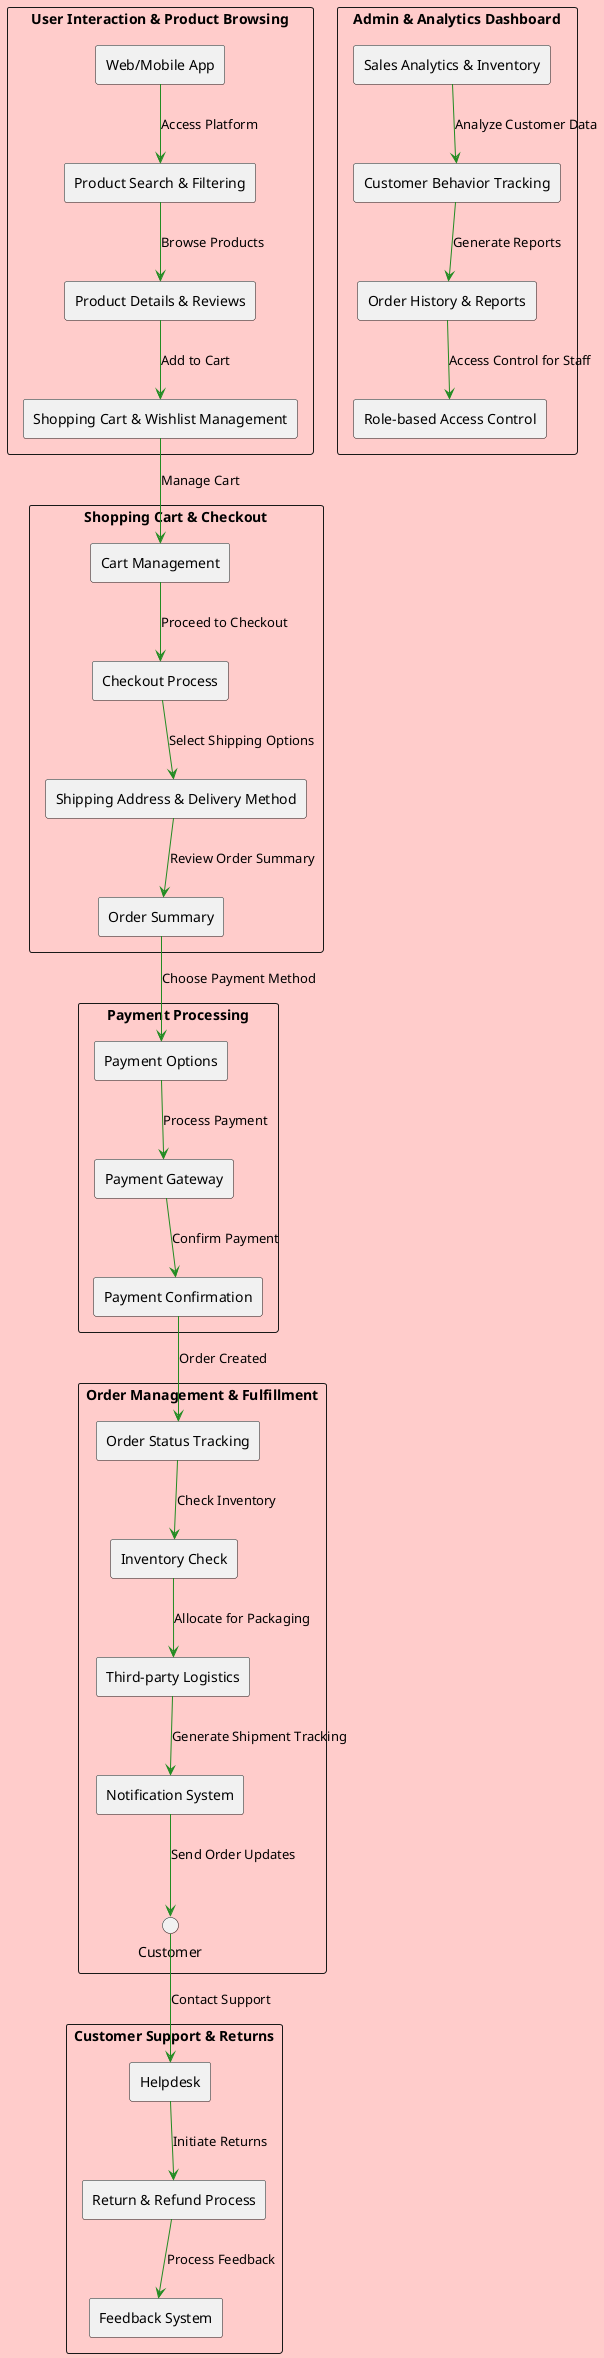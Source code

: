 @startuml
skinparam backgroundColor #E6E6FA
skinparam arrowColor #228B22
skinparam packageStyle rectangle

' Define colors for different modules
!define USER_INTERACTION_LIGHT_BLUE #ADD8E6
!define CHECKOUT_LIGHT_GREEN #90EE90
!define PAYMENT_LIGHT_YELLOW #FFFFE0
!define ORDER_MANAGEMENT_LIGHT_ORANGE #FFCC99
!define CUSTOMER_SUPPORT_LIGHT_GREY #D3D3D3
!define ADMIN_ANALYTICS_LIGHT_RED #FFCCCB

package "User Interaction & Product Browsing" {
    skinparam backgroundColor USER_INTERACTION_LIGHT_BLUE
    rectangle "Web/Mobile App" as UserApp
    rectangle "Product Search & Filtering" as Search
    rectangle "Product Details & Reviews" as ProductDetails
    rectangle "Shopping Cart & Wishlist Management" as CartManagement

    UserApp --> Search : "Access Platform"
    Search --> ProductDetails : "Browse Products"
    ProductDetails --> CartManagement : "Add to Cart"
}
    
package "Shopping Cart & Checkout" {
    skinparam backgroundColor CHECKOUT_LIGHT_GREEN
    rectangle "Cart Management" as Cart
    rectangle "Checkout Process" as Checkout
    rectangle "Shipping Address & Delivery Method" as Shipping
    rectangle "Order Summary" as Summary

    CartManagement --> Cart : "Manage Cart"
    Cart --> Checkout : "Proceed to Checkout"
    Checkout --> Shipping : "Select Shipping Options"
    Shipping --> Summary : "Review Order Summary"
}

package "Payment Processing" {
    skinparam backgroundColor PAYMENT_LIGHT_YELLOW
    rectangle "Payment Options" as PaymentOptions
    rectangle "Payment Gateway" as PaymentGateway
    rectangle "Payment Confirmation" as PaymentConfirmation

    Summary --> PaymentOptions : "Choose Payment Method"
    PaymentOptions --> PaymentGateway : "Process Payment"
    PaymentGateway --> PaymentConfirmation : "Confirm Payment"
}

package "Order Management & Fulfillment" {
    skinparam backgroundColor ORDER_MANAGEMENT_LIGHT_ORANGE
    rectangle "Order Status Tracking" as OrderStatus
    rectangle "Inventory Check" as Inventory
    rectangle "Third-party Logistics" as Logistics
    rectangle "Notification System" as Notification

    PaymentConfirmation --> OrderStatus : "Order Created"
    OrderStatus --> Inventory : "Check Inventory"
    Inventory --> Logistics : "Allocate for Packaging"
    Logistics --> Notification : "Generate Shipment Tracking"
    Notification --> Customer : "Send Order Updates"
}

package "Customer Support & Returns" {
    skinparam backgroundColor CUSTOMER_SUPPORT_LIGHT_GREY
    rectangle "Helpdesk" as Helpdesk
    rectangle "Return & Refund Process" as Returns
    rectangle "Feedback System" as Feedback

    Customer --> Helpdesk : "Contact Support"
    Helpdesk --> Returns : "Initiate Returns"
    Returns --> Feedback : "Process Feedback"
}

package "Admin & Analytics Dashboard" {
    skinparam backgroundColor ADMIN_ANALYTICS_LIGHT_RED
    rectangle "Sales Analytics & Inventory" as Analytics
    rectangle "Customer Behavior Tracking" as CustomerTracking
    rectangle "Order History & Reports" as OrderHistory
    rectangle "Role-based Access Control" as RoleAccess

    Analytics --> CustomerTracking : "Analyze Customer Data"
    CustomerTracking --> OrderHistory : "Generate Reports"
    OrderHistory --> RoleAccess : "Access Control for Staff"
}

@enduml
